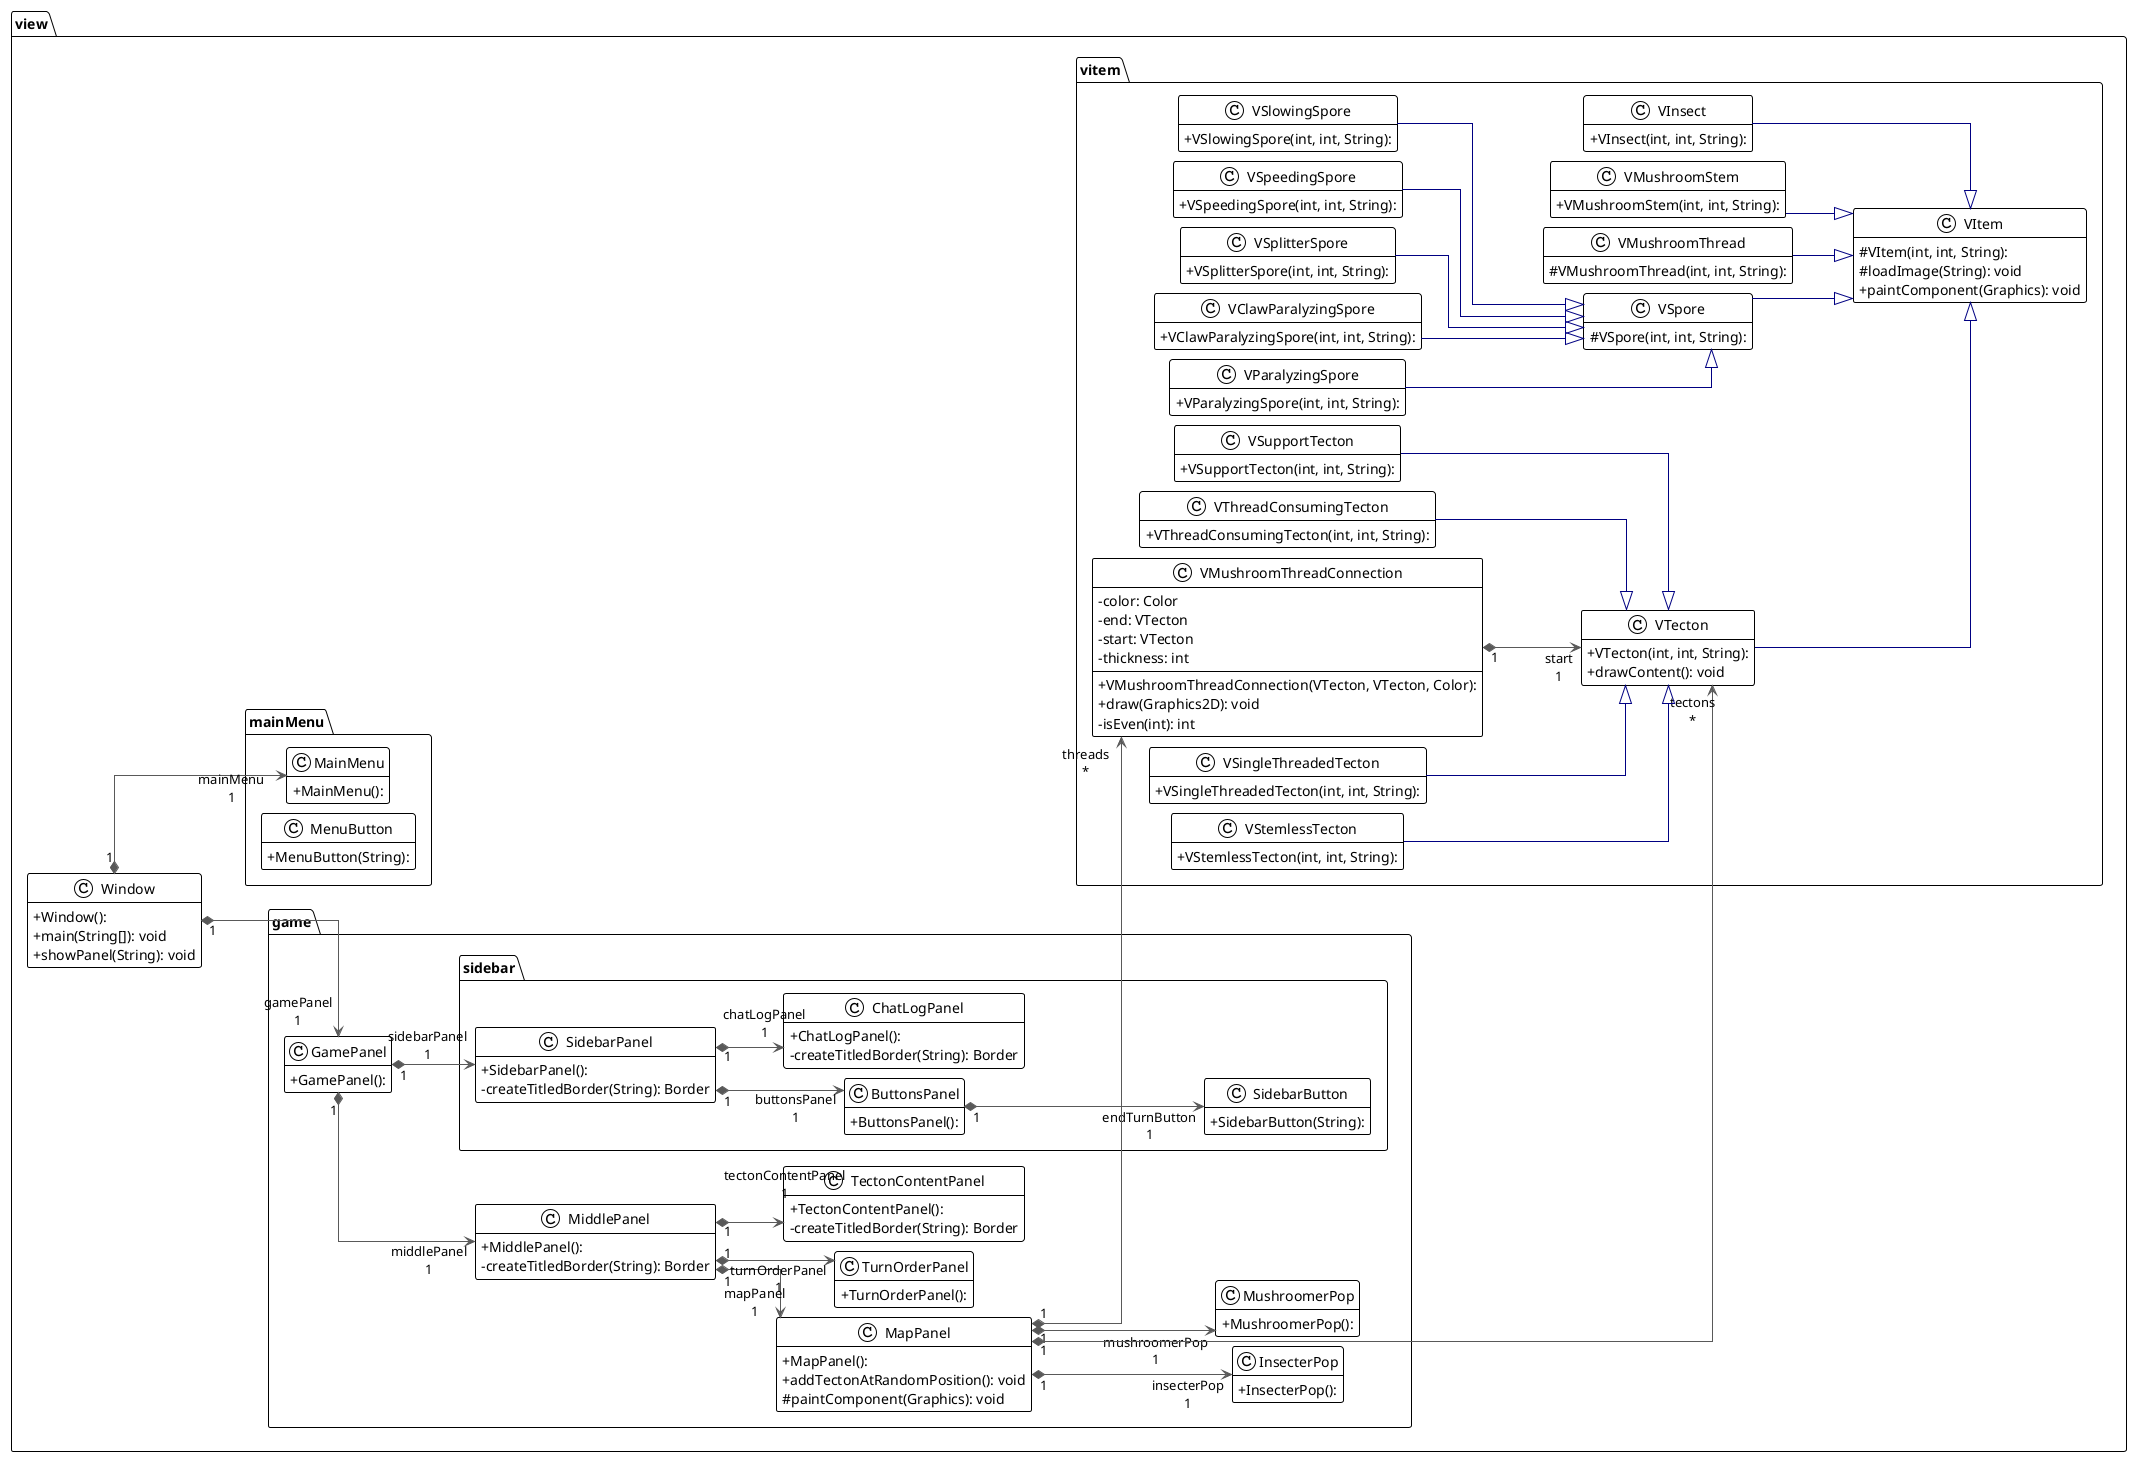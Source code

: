 @startuml

!theme plain
left to right direction
skinparam linetype ortho
hide empty members
skinparam classAttributeIconSize 0
skinparam nodesep 10
skinparam rackagePadding 5

package view {
  package game {
    class GamePanel {
      + GamePanel():
    }
    class InsecterPop {
      + InsecterPop():
    }
    class MapPanel {
      + MapPanel():
      + addTectonAtRandomPosition(): void
      # paintComponent(Graphics): void
    }
    class MushroomerPop {
      + MushroomerPop():
    }
    class TurnOrderPanel {
      + TurnOrderPanel():
    }
    class TectonContentPanel {
      + TectonContentPanel():
      - createTitledBorder(String): Border
    }
    
    class MiddlePanel {
      + MiddlePanel():
      - createTitledBorder(String): Border
    }

    package sidebar {
    class ButtonsPanel {
      + ButtonsPanel():
    }
    class ChatLogPanel {
      + ChatLogPanel():
      - createTitledBorder(String): Border
    }
    class SidebarPanel {
      + SidebarPanel():
      - createTitledBorder(String): Border
    }
    class SidebarButton {
      + SidebarButton(String):
    }
  }

  }

  package mainMenu {
    class MainMenu {
      + MainMenu():
    }
    class MenuButton {
      + MenuButton(String):
    }
  }

  
  package vitem {
    class VItem {
      # VItem(int, int, String):
      # loadImage(String): void
      + paintComponent(Graphics): void
    }
    class VInsect {
      + VInsect(int, int, String):
    }
    class VMushroomStem {
      + VMushroomStem(int, int, String):
    }
    class VMushroomThread {
      # VMushroomThread(int, int, String):
    }
    class VSpore {
      # VSpore(int, int, String):
    }
    class VClawParalyzingSpore {
      + VClawParalyzingSpore(int, int, String):
    }
    class VParalyzingSpore {
      + VParalyzingSpore(int, int, String):
    }
    class VSlowingSpore {
      + VSlowingSpore(int, int, String):
    }
    class VSpeedingSpore {
      + VSpeedingSpore(int, int, String):
    }
    class VSplitterSpore {
      + VSplitterSpore(int, int, String):
    }
    class VTecton {
      + VTecton(int, int, String):
      + drawContent(): void
    }
    class VSingleThreadedTecton {
      + VSingleThreadedTecton(int, int, String):
    }
    class VStemlessTecton {
      + VStemlessTecton(int, int, String):
    }
    class VSupportTecton {
      + VSupportTecton(int, int, String):
    }
    class VThreadConsumingTecton {
      + VThreadConsumingTecton(int, int, String):
    }
    class VMushroomThreadConnection {
      + VMushroomThreadConnection(VTecton, VTecton, Color):
      - color: Color
      - end: VTecton
      - start: VTecton
      - thickness: int
      + draw(Graphics2D): void
      - isEven(int): int
    }
  }

  class Window {
    + Window():
    + main(String[]): void
    + showPanel(String): void
  }
}

ButtonsPanel              "1" *-[#595959,plain]-> "endTurnButton\n1" SidebarButton
GamePanel                 "1" *-[#595959,plain]-> "middlePanel\n1" MiddlePanel
GamePanel                 "1" *-[#595959,plain]-> "sidebarPanel\n1" SidebarPanel
MapPanel                  "1" *-[#595959,plain]-> "insecterPop\n1" InsecterPop
MapPanel                  "1" *-[#595959,plain]-> "mushroomerPop\n1" MushroomerPop
MapPanel                  "1" *-[#595959,plain]-> "threads\n*" VMushroomThreadConnection
MapPanel                  "1" *-[#595959,plain]-> "tectons\n*" VTecton
MiddlePanel               "1" *-[#595959,plain]-> "mapPanel\n1" MapPanel
MiddlePanel               "1" *-[#595959,plain]-> "tectonContentPanel\n1" TectonContentPanel
MiddlePanel               "1" *-[#595959,plain]-> "turnOrderPanel\n1" TurnOrderPanel
SidebarPanel              "1" *-[#595959,plain]-> "buttonsPanel\n1" ButtonsPanel
SidebarPanel              "1" *-[#595959,plain]-> "chatLogPanel\n1" ChatLogPanel
VClawParalyzingSpore       -[#000082,plain]-^  VSpore
VInsect                    -[#000082,plain]-^  VItem
VMushroomStem              -[#000082,plain]-^  VItem
VMushroomThread            -[#000082,plain]-^  VItem
VMushroomThreadConnection "1" *-[#595959,plain]-> "start\n1" VTecton
VParalyzingSpore           -[#000082,plain]-^  VSpore
VSingleThreadedTecton      -[#000082,plain]-^  VTecton
VSlowingSpore              -[#000082,plain]-^  VSpore
VSpeedingSpore             -[#000082,plain]-^  VSpore
VSplitterSpore             -[#000082,plain]-^  VSpore
VSpore                     -[#000082,plain]-^  VItem
VStemlessTecton            -[#000082,plain]-^  VTecton
VSupportTecton             -[#000082,plain]-^  VTecton
VTecton                    -[#000082,plain]-^  VItem
VThreadConsumingTecton     -[#000082,plain]-^  VTecton
Window                    "1" *-[#595959,plain]-> "gamePanel\n1" GamePanel
Window                    "1" *-[#595959,plain]-> "mainMenu\n1" MainMenu
@enduml
